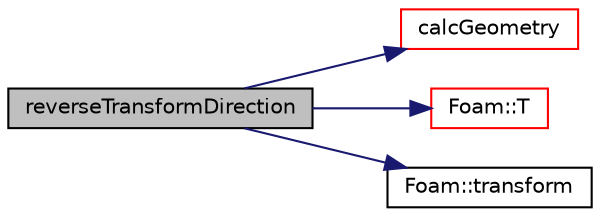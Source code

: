 digraph "reverseTransformDirection"
{
  bgcolor="transparent";
  edge [fontname="Helvetica",fontsize="10",labelfontname="Helvetica",labelfontsize="10"];
  node [fontname="Helvetica",fontsize="10",shape=record];
  rankdir="LR";
  Node1033 [label="reverseTransformDirection",height=0.2,width=0.4,color="black", fillcolor="grey75", style="filled", fontcolor="black"];
  Node1033 -> Node1034 [color="midnightblue",fontsize="10",style="solid",fontname="Helvetica"];
  Node1034 [label="calcGeometry",height=0.2,width=0.4,color="red",URL="$a26077.html#a58bb4c0382e9ee570811fb3f005a0a97",tooltip="Calculate the patch geometry. "];
  Node1033 -> Node1040 [color="midnightblue",fontsize="10",style="solid",fontname="Helvetica"];
  Node1040 [label="Foam::T",height=0.2,width=0.4,color="red",URL="$a21851.html#ae57fda0abb14bb0944947c463c6e09d4"];
  Node1033 -> Node1045 [color="midnightblue",fontsize="10",style="solid",fontname="Helvetica"];
  Node1045 [label="Foam::transform",height=0.2,width=0.4,color="black",URL="$a21851.html#a919915170941701c1223291531ad010c"];
}
